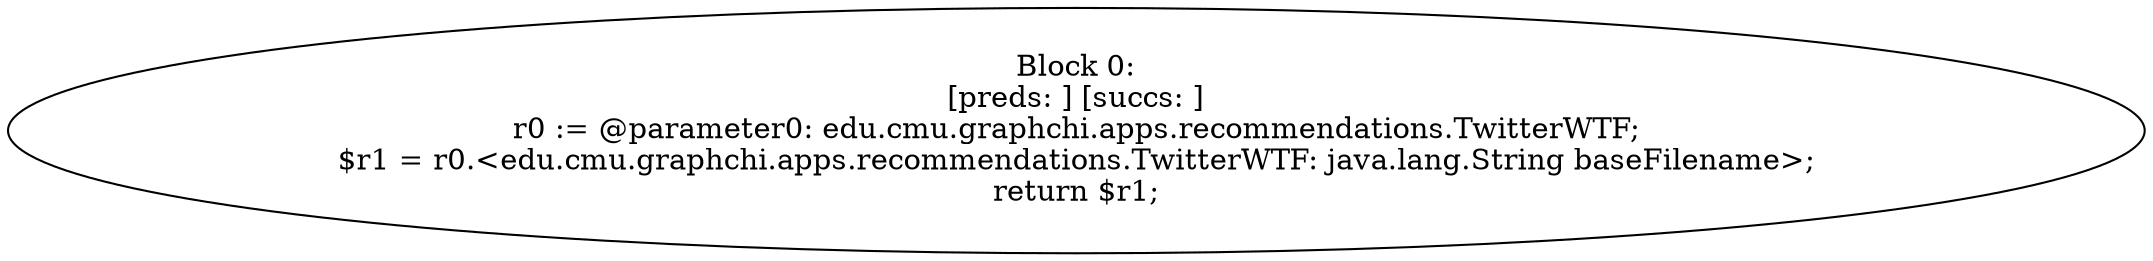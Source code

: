 digraph "unitGraph" {
    "Block 0:
[preds: ] [succs: ]
r0 := @parameter0: edu.cmu.graphchi.apps.recommendations.TwitterWTF;
$r1 = r0.<edu.cmu.graphchi.apps.recommendations.TwitterWTF: java.lang.String baseFilename>;
return $r1;
"
}
